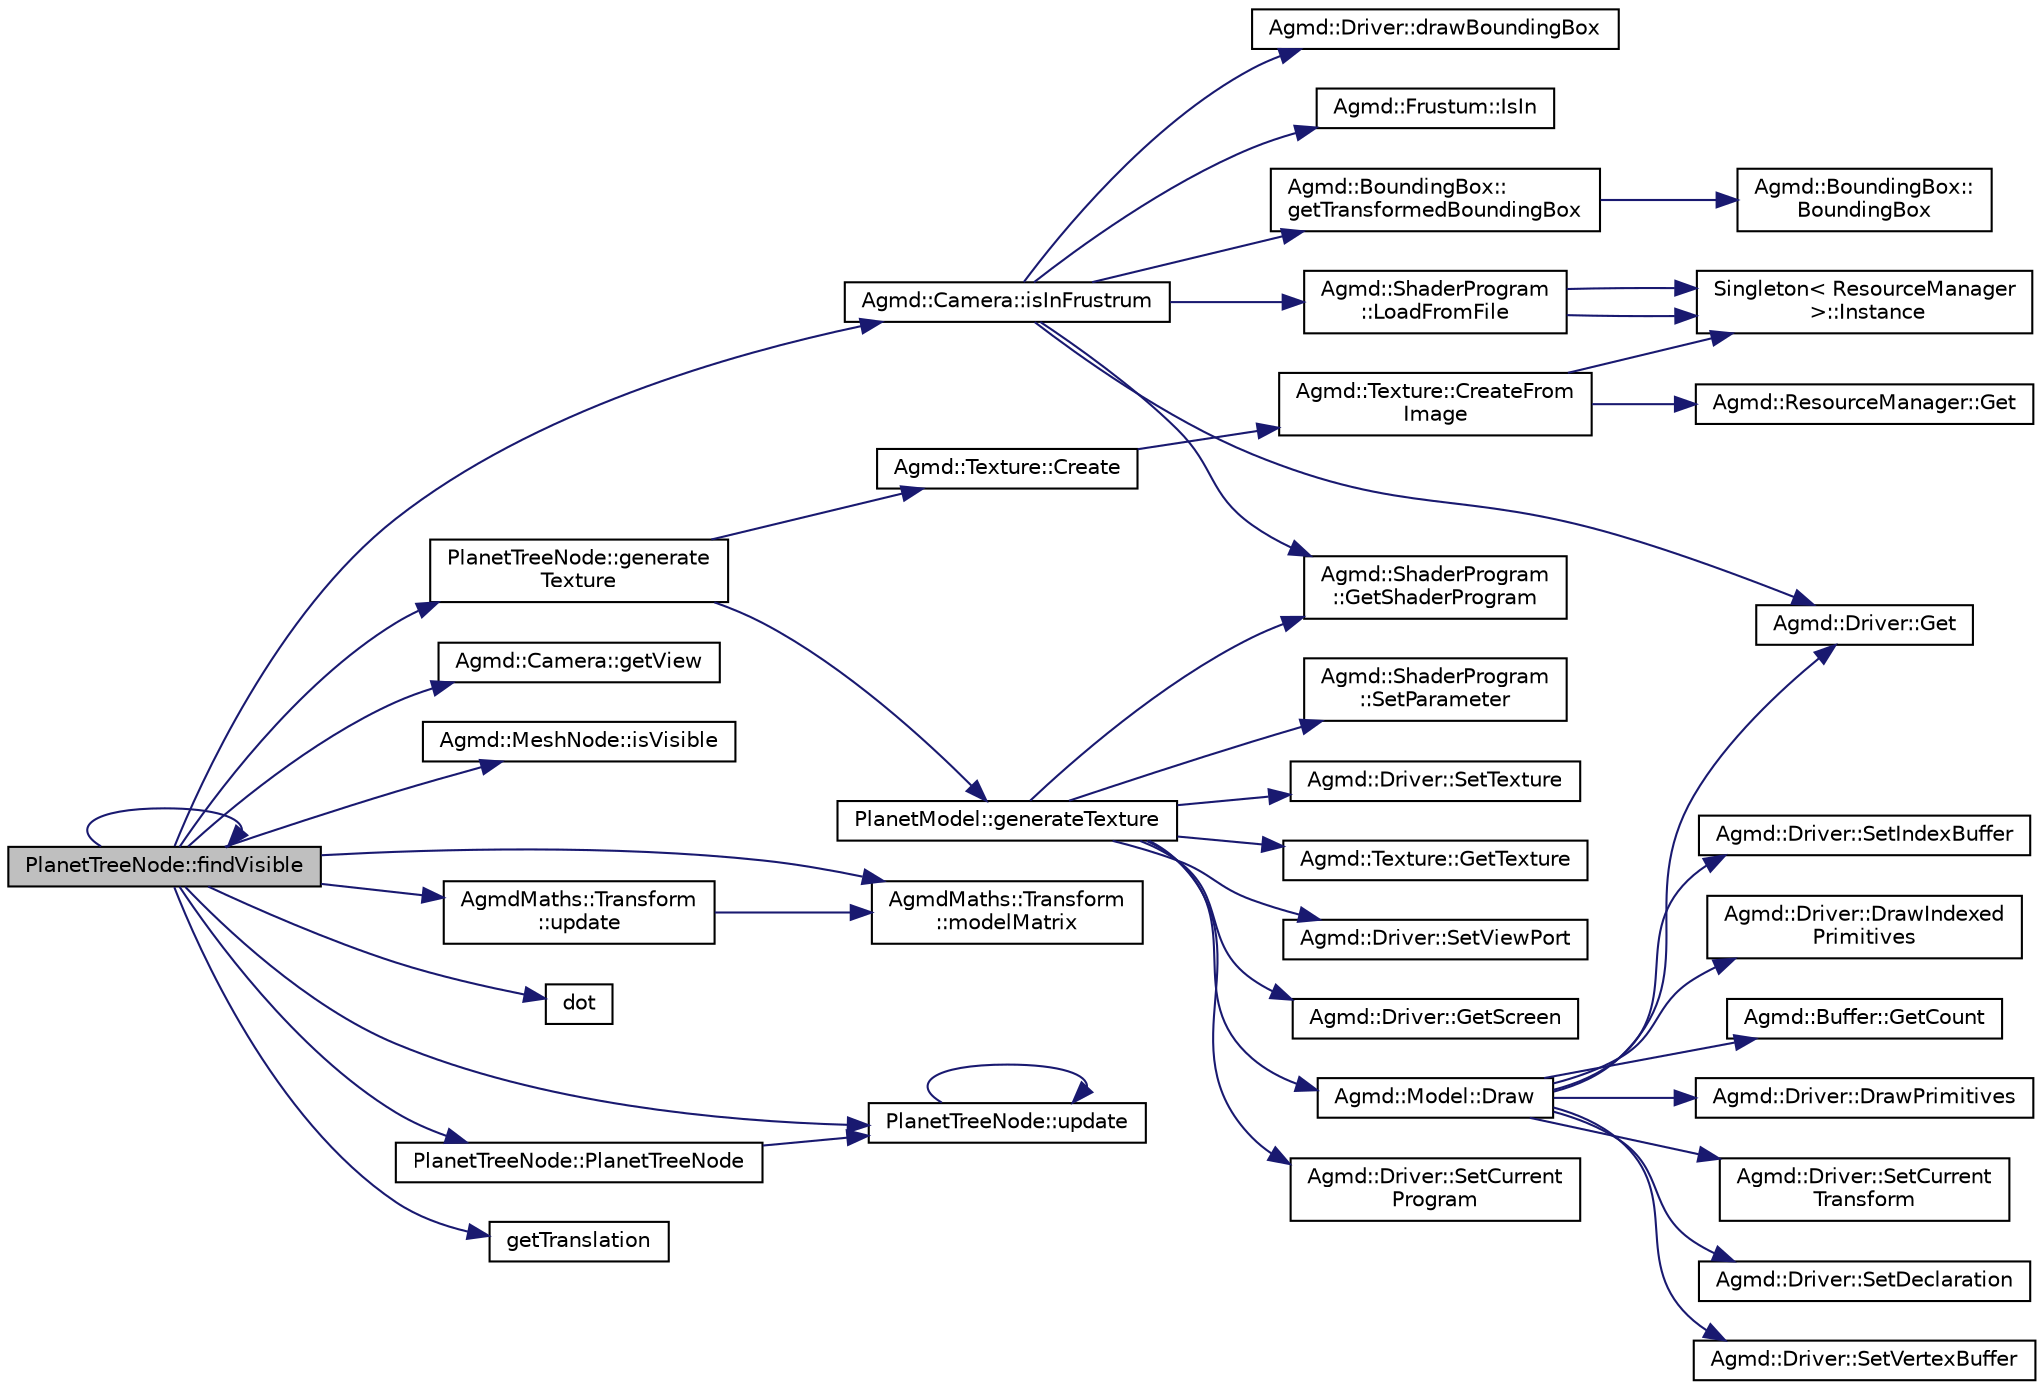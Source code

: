 digraph "PlanetTreeNode::findVisible"
{
  edge [fontname="Helvetica",fontsize="10",labelfontname="Helvetica",labelfontsize="10"];
  node [fontname="Helvetica",fontsize="10",shape=record];
  rankdir="LR";
  Node1 [label="PlanetTreeNode::findVisible",height=0.2,width=0.4,color="black", fillcolor="grey75", style="filled" fontcolor="black"];
  Node1 -> Node2 [color="midnightblue",fontsize="10",style="solid",fontname="Helvetica"];
  Node2 [label="Agmd::Camera::isInFrustrum",height=0.2,width=0.4,color="black", fillcolor="white", style="filled",URL="$class_agmd_1_1_camera.html#af0b974b19a2a61c4eb4d6a1235988227"];
  Node2 -> Node3 [color="midnightblue",fontsize="10",style="solid",fontname="Helvetica"];
  Node3 [label="Agmd::BoundingBox::\lgetTransformedBoundingBox",height=0.2,width=0.4,color="black", fillcolor="white", style="filled",URL="$class_agmd_1_1_bounding_box.html#ac7a7e11a4b6570d9b680155ef3088085"];
  Node3 -> Node4 [color="midnightblue",fontsize="10",style="solid",fontname="Helvetica"];
  Node4 [label="Agmd::BoundingBox::\lBoundingBox",height=0.2,width=0.4,color="black", fillcolor="white", style="filled",URL="$class_agmd_1_1_bounding_box.html#af539bcf9c10fe70fe435a149a3127991"];
  Node2 -> Node5 [color="midnightblue",fontsize="10",style="solid",fontname="Helvetica"];
  Node5 [label="Agmd::ShaderProgram\l::LoadFromFile",height=0.2,width=0.4,color="black", fillcolor="white", style="filled",URL="$class_agmd_1_1_shader_program.html#ad3acc3c0bf03b73ee16393cdc52cffc9"];
  Node5 -> Node6 [color="midnightblue",fontsize="10",style="solid",fontname="Helvetica"];
  Node6 [label="Singleton\< ResourceManager\l \>::Instance",height=0.2,width=0.4,color="black", fillcolor="white", style="filled",URL="$class_singleton.html#a131e87528259529400d58b6df5d9743c"];
  Node5 -> Node6 [color="midnightblue",fontsize="10",style="solid",fontname="Helvetica"];
  Node2 -> Node7 [color="midnightblue",fontsize="10",style="solid",fontname="Helvetica"];
  Node7 [label="Agmd::Driver::Get",height=0.2,width=0.4,color="black", fillcolor="white", style="filled",URL="$class_agmd_1_1_driver.html#aedf84a4d782cbaad6a5d5eb1fd17b682"];
  Node2 -> Node8 [color="midnightblue",fontsize="10",style="solid",fontname="Helvetica"];
  Node8 [label="Agmd::Driver::drawBoundingBox",height=0.2,width=0.4,color="black", fillcolor="white", style="filled",URL="$class_agmd_1_1_driver.html#aa70ae0f0cb206e314bb35a3b99d49820"];
  Node2 -> Node9 [color="midnightblue",fontsize="10",style="solid",fontname="Helvetica"];
  Node9 [label="Agmd::ShaderProgram\l::GetShaderProgram",height=0.2,width=0.4,color="black", fillcolor="white", style="filled",URL="$class_agmd_1_1_shader_program.html#ac91be6f67ed8fb319caf7d09acc9e606"];
  Node2 -> Node10 [color="midnightblue",fontsize="10",style="solid",fontname="Helvetica"];
  Node10 [label="Agmd::Frustum::IsIn",height=0.2,width=0.4,color="black", fillcolor="white", style="filled",URL="$class_agmd_1_1_frustum.html#ab8b48cd2238ece317558c5fed765cebf"];
  Node1 -> Node11 [color="midnightblue",fontsize="10",style="solid",fontname="Helvetica"];
  Node11 [label="Agmd::Camera::getView",height=0.2,width=0.4,color="black", fillcolor="white", style="filled",URL="$class_agmd_1_1_camera.html#a4bddc313f950514a8a8fe991c2d82883"];
  Node1 -> Node12 [color="midnightblue",fontsize="10",style="solid",fontname="Helvetica"];
  Node12 [label="Agmd::MeshNode::isVisible",height=0.2,width=0.4,color="black", fillcolor="white", style="filled",URL="$class_agmd_1_1_mesh_node.html#afdb179841c3cd851b2288a48dfb691f8"];
  Node1 -> Node13 [color="midnightblue",fontsize="10",style="solid",fontname="Helvetica"];
  Node13 [label="AgmdMaths::Transform\l::modelMatrix",height=0.2,width=0.4,color="black", fillcolor="white", style="filled",URL="$class_agmd_maths_1_1_transform.html#a10bb16e4f3dc5555d2684384526da320"];
  Node1 -> Node14 [color="midnightblue",fontsize="10",style="solid",fontname="Helvetica"];
  Node14 [label="dot",height=0.2,width=0.4,color="black", fillcolor="white", style="filled",URL="$_demo_2simplexnoise_8cpp.html#ac09abdb6d0f634024e3f63d92542e38f"];
  Node1 -> Node15 [color="midnightblue",fontsize="10",style="solid",fontname="Helvetica"];
  Node15 [label="PlanetTreeNode::generate\lTexture",height=0.2,width=0.4,color="black", fillcolor="white", style="filled",URL="$class_planet_tree_node.html#a6551b608c3765cc429d6cb2b1107a705"];
  Node15 -> Node16 [color="midnightblue",fontsize="10",style="solid",fontname="Helvetica"];
  Node16 [label="Agmd::Texture::Create",height=0.2,width=0.4,color="black", fillcolor="white", style="filled",URL="$class_agmd_1_1_texture.html#ab51a802868f0cf987aa1e1f8a1422357"];
  Node16 -> Node17 [color="midnightblue",fontsize="10",style="solid",fontname="Helvetica"];
  Node17 [label="Agmd::Texture::CreateFrom\lImage",height=0.2,width=0.4,color="black", fillcolor="white", style="filled",URL="$class_agmd_1_1_texture.html#a3e117c4750da5def2f6877da8c266239"];
  Node17 -> Node6 [color="midnightblue",fontsize="10",style="solid",fontname="Helvetica"];
  Node17 -> Node18 [color="midnightblue",fontsize="10",style="solid",fontname="Helvetica"];
  Node18 [label="Agmd::ResourceManager::Get",height=0.2,width=0.4,color="black", fillcolor="white", style="filled",URL="$class_agmd_1_1_resource_manager.html#a65c6954a3b27b8063db15a0e4a6e2961"];
  Node15 -> Node19 [color="midnightblue",fontsize="10",style="solid",fontname="Helvetica"];
  Node19 [label="PlanetModel::generateTexture",height=0.2,width=0.4,color="black", fillcolor="white", style="filled",URL="$class_planet_model.html#ae46743410636735396db8d14e606e560"];
  Node19 -> Node20 [color="midnightblue",fontsize="10",style="solid",fontname="Helvetica"];
  Node20 [label="Agmd::Driver::SetCurrent\lProgram",height=0.2,width=0.4,color="black", fillcolor="white", style="filled",URL="$class_agmd_1_1_driver.html#ac6d8e0a25e5bac4591731a006338eeb3"];
  Node19 -> Node9 [color="midnightblue",fontsize="10",style="solid",fontname="Helvetica"];
  Node19 -> Node21 [color="midnightblue",fontsize="10",style="solid",fontname="Helvetica"];
  Node21 [label="Agmd::ShaderProgram\l::SetParameter",height=0.2,width=0.4,color="black", fillcolor="white", style="filled",URL="$class_agmd_1_1_shader_program.html#aacb8148fe622096be27a2dcdf01f2c29"];
  Node19 -> Node22 [color="midnightblue",fontsize="10",style="solid",fontname="Helvetica"];
  Node22 [label="Agmd::Driver::SetTexture",height=0.2,width=0.4,color="black", fillcolor="white", style="filled",URL="$class_agmd_1_1_driver.html#ae64ea2bdfb1bc1b114184d1135b613ff"];
  Node19 -> Node23 [color="midnightblue",fontsize="10",style="solid",fontname="Helvetica"];
  Node23 [label="Agmd::Texture::GetTexture",height=0.2,width=0.4,color="black", fillcolor="white", style="filled",URL="$class_agmd_1_1_texture.html#a62313bf0a9d534c64ae9071d4dc0f200"];
  Node19 -> Node24 [color="midnightblue",fontsize="10",style="solid",fontname="Helvetica"];
  Node24 [label="Agmd::Model::Draw",height=0.2,width=0.4,color="black", fillcolor="white", style="filled",URL="$class_agmd_1_1_model.html#aa2c55e47471f726d613e421cf549ab0b"];
  Node24 -> Node7 [color="midnightblue",fontsize="10",style="solid",fontname="Helvetica"];
  Node24 -> Node25 [color="midnightblue",fontsize="10",style="solid",fontname="Helvetica"];
  Node25 [label="Agmd::Driver::SetCurrent\lTransform",height=0.2,width=0.4,color="black", fillcolor="white", style="filled",URL="$class_agmd_1_1_driver.html#a5d026607f63acff5dd9c14cc86ec1142"];
  Node24 -> Node26 [color="midnightblue",fontsize="10",style="solid",fontname="Helvetica"];
  Node26 [label="Agmd::Driver::SetDeclaration",height=0.2,width=0.4,color="black", fillcolor="white", style="filled",URL="$class_agmd_1_1_driver.html#a302ea30a784d1eadd3f317f33a86ca71"];
  Node24 -> Node27 [color="midnightblue",fontsize="10",style="solid",fontname="Helvetica"];
  Node27 [label="Agmd::Driver::SetVertexBuffer",height=0.2,width=0.4,color="black", fillcolor="white", style="filled",URL="$class_agmd_1_1_driver.html#a8250e4086394f717b67cb38059a8d3fe"];
  Node24 -> Node28 [color="midnightblue",fontsize="10",style="solid",fontname="Helvetica"];
  Node28 [label="Agmd::Driver::SetIndexBuffer",height=0.2,width=0.4,color="black", fillcolor="white", style="filled",URL="$class_agmd_1_1_driver.html#a5dccb83b805c97bc4b50c92999055737"];
  Node24 -> Node29 [color="midnightblue",fontsize="10",style="solid",fontname="Helvetica"];
  Node29 [label="Agmd::Driver::DrawIndexed\lPrimitives",height=0.2,width=0.4,color="black", fillcolor="white", style="filled",URL="$class_agmd_1_1_driver.html#a602d935335e7601b5fe2b74fe57d3547"];
  Node24 -> Node30 [color="midnightblue",fontsize="10",style="solid",fontname="Helvetica"];
  Node30 [label="Agmd::Buffer::GetCount",height=0.2,width=0.4,color="black", fillcolor="white", style="filled",URL="$class_agmd_1_1_buffer.html#aab7650c321616dc6a30cf7469b642222"];
  Node24 -> Node31 [color="midnightblue",fontsize="10",style="solid",fontname="Helvetica"];
  Node31 [label="Agmd::Driver::DrawPrimitives",height=0.2,width=0.4,color="black", fillcolor="white", style="filled",URL="$class_agmd_1_1_driver.html#a17c73e5ff37f4da7cb16b63f2d1ffa1c"];
  Node19 -> Node32 [color="midnightblue",fontsize="10",style="solid",fontname="Helvetica"];
  Node32 [label="Agmd::Driver::SetViewPort",height=0.2,width=0.4,color="black", fillcolor="white", style="filled",URL="$class_agmd_1_1_driver.html#ab16bec32bad282876e909ee90df11be7"];
  Node19 -> Node33 [color="midnightblue",fontsize="10",style="solid",fontname="Helvetica"];
  Node33 [label="Agmd::Driver::GetScreen",height=0.2,width=0.4,color="black", fillcolor="white", style="filled",URL="$class_agmd_1_1_driver.html#a94ddb55c49236dc19039b0ff01b6c90e"];
  Node1 -> Node34 [color="midnightblue",fontsize="10",style="solid",fontname="Helvetica"];
  Node34 [label="AgmdMaths::Transform\l::update",height=0.2,width=0.4,color="black", fillcolor="white", style="filled",URL="$class_agmd_maths_1_1_transform.html#abc27a93e3cac63e8222138b91d098310"];
  Node34 -> Node13 [color="midnightblue",fontsize="10",style="solid",fontname="Helvetica"];
  Node1 -> Node35 [color="midnightblue",fontsize="10",style="solid",fontname="Helvetica"];
  Node35 [label="PlanetTreeNode::PlanetTreeNode",height=0.2,width=0.4,color="black", fillcolor="white", style="filled",URL="$class_planet_tree_node.html#aa92af6169edbe87d6634a51b42885955"];
  Node35 -> Node36 [color="midnightblue",fontsize="10",style="solid",fontname="Helvetica"];
  Node36 [label="PlanetTreeNode::update",height=0.2,width=0.4,color="black", fillcolor="white", style="filled",URL="$class_planet_tree_node.html#ad14bdf9e466f0267ba56782fbae6a9ec"];
  Node36 -> Node36 [color="midnightblue",fontsize="10",style="solid",fontname="Helvetica"];
  Node1 -> Node37 [color="midnightblue",fontsize="10",style="solid",fontname="Helvetica"];
  Node37 [label="getTranslation",height=0.2,width=0.4,color="black", fillcolor="white", style="filled",URL="$_planet_tree_node_8cpp.html#a21a59e323034532205509d25f7fcd7e5"];
  Node1 -> Node36 [color="midnightblue",fontsize="10",style="solid",fontname="Helvetica"];
  Node1 -> Node1 [color="midnightblue",fontsize="10",style="solid",fontname="Helvetica"];
}
